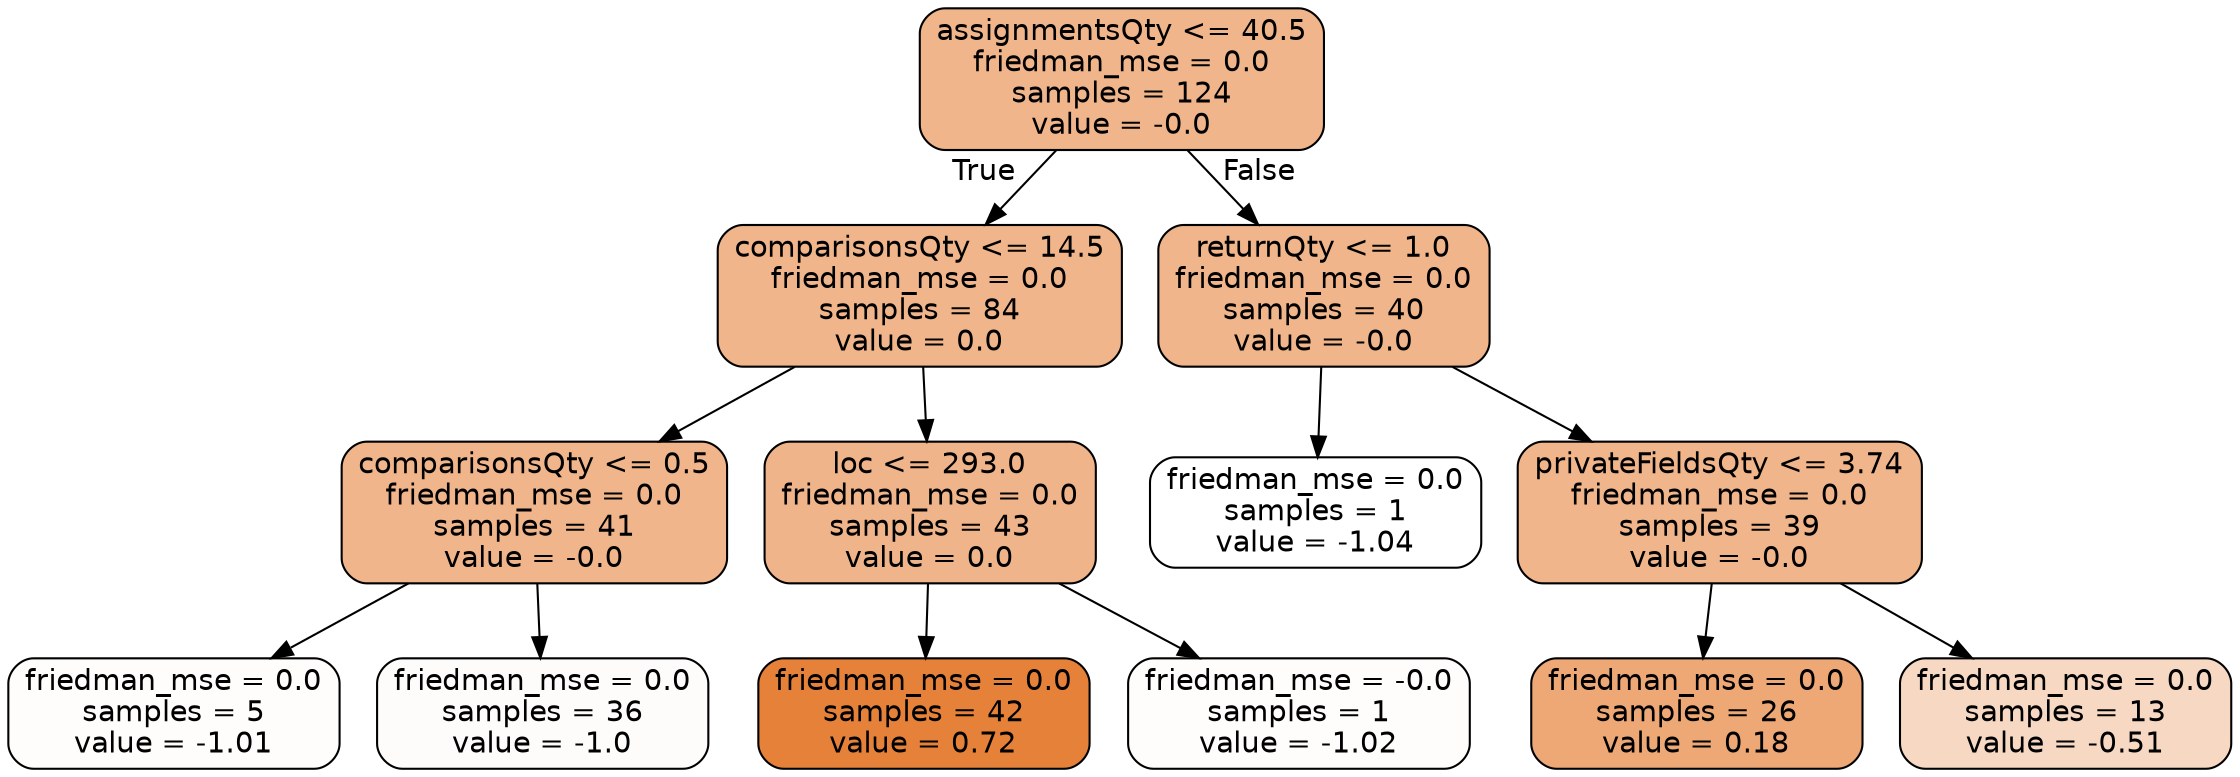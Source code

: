 digraph Tree {
node [shape=box, style="filled, rounded", color="black", fontname="helvetica"] ;
edge [fontname="helvetica"] ;
0 [label="assignmentsQty <= 40.5\nfriedman_mse = 0.0\nsamples = 124\nvalue = -0.0", fillcolor="#f0b58a"] ;
1 [label="comparisonsQty <= 14.5\nfriedman_mse = 0.0\nsamples = 84\nvalue = 0.0", fillcolor="#f0b58a"] ;
0 -> 1 [labeldistance=2.5, labelangle=45, headlabel="True"] ;
7 [label="comparisonsQty <= 0.5\nfriedman_mse = 0.0\nsamples = 41\nvalue = -0.0", fillcolor="#f0b58a"] ;
1 -> 7 ;
11 [label="friedman_mse = 0.0\nsamples = 5\nvalue = -1.01", fillcolor="#fefdfb"] ;
7 -> 11 ;
12 [label="friedman_mse = 0.0\nsamples = 36\nvalue = -1.0", fillcolor="#fefcfb"] ;
7 -> 12 ;
8 [label="loc <= 293.0\nfriedman_mse = 0.0\nsamples = 43\nvalue = 0.0", fillcolor="#f0b48a"] ;
1 -> 8 ;
9 [label="friedman_mse = 0.0\nsamples = 42\nvalue = 0.72", fillcolor="#e58139"] ;
8 -> 9 ;
10 [label="friedman_mse = -0.0\nsamples = 1\nvalue = -1.02", fillcolor="#fffdfc"] ;
8 -> 10 ;
2 [label="returnQty <= 1.0\nfriedman_mse = 0.0\nsamples = 40\nvalue = -0.0", fillcolor="#f0b58a"] ;
0 -> 2 [labeldistance=2.5, labelangle=-45, headlabel="False"] ;
3 [label="friedman_mse = 0.0\nsamples = 1\nvalue = -1.04", fillcolor="#ffffff"] ;
2 -> 3 ;
4 [label="privateFieldsQty <= 3.74\nfriedman_mse = 0.0\nsamples = 39\nvalue = -0.0", fillcolor="#f0b58a"] ;
2 -> 4 ;
5 [label="friedman_mse = 0.0\nsamples = 26\nvalue = 0.18", fillcolor="#eda876"] ;
4 -> 5 ;
6 [label="friedman_mse = 0.0\nsamples = 13\nvalue = -0.51", fillcolor="#f7d9c3"] ;
4 -> 6 ;
}